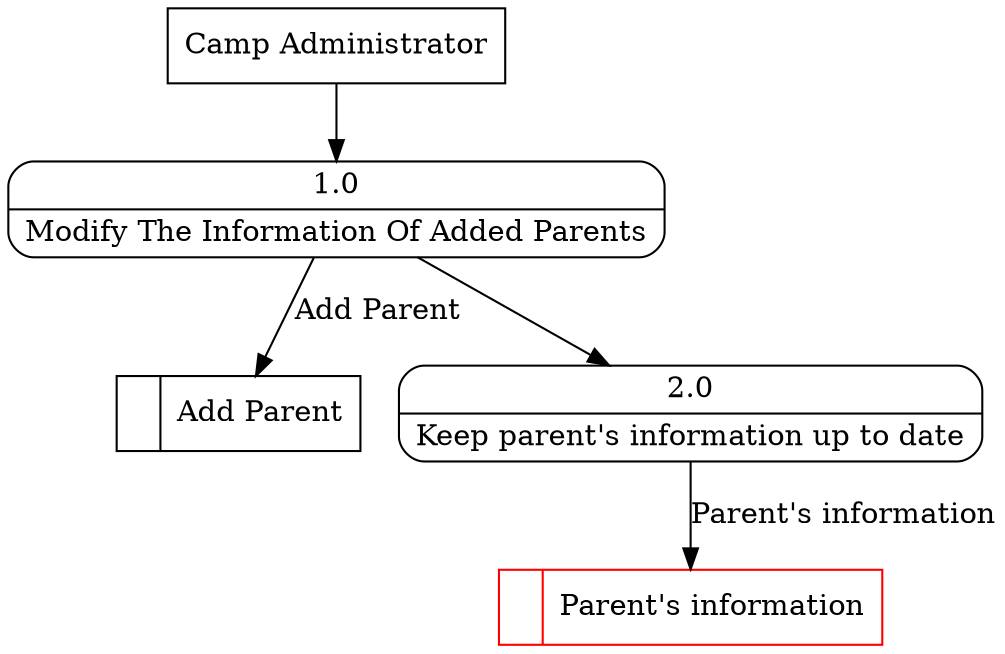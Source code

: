 digraph dfd2{ 
node[shape=record]
200 [label="<f0>  |<f1> Add Parent " ];
201 [label="Camp Administrator" shape=box];
202 [label="{<f0> 1.0|<f1> Modify The Information Of Added Parents }" shape=Mrecord];
2 [label="{<f0> 2.0|<f1> Keep parent's information up to date }" shape=Mrecord];
202 -> 2
1001 [label="<f0>  |<f1> Parent's information " color=red];
2 -> 1001 [label="Parent's information"]
201 -> 202
202 -> 200 [label="Add Parent"]
}